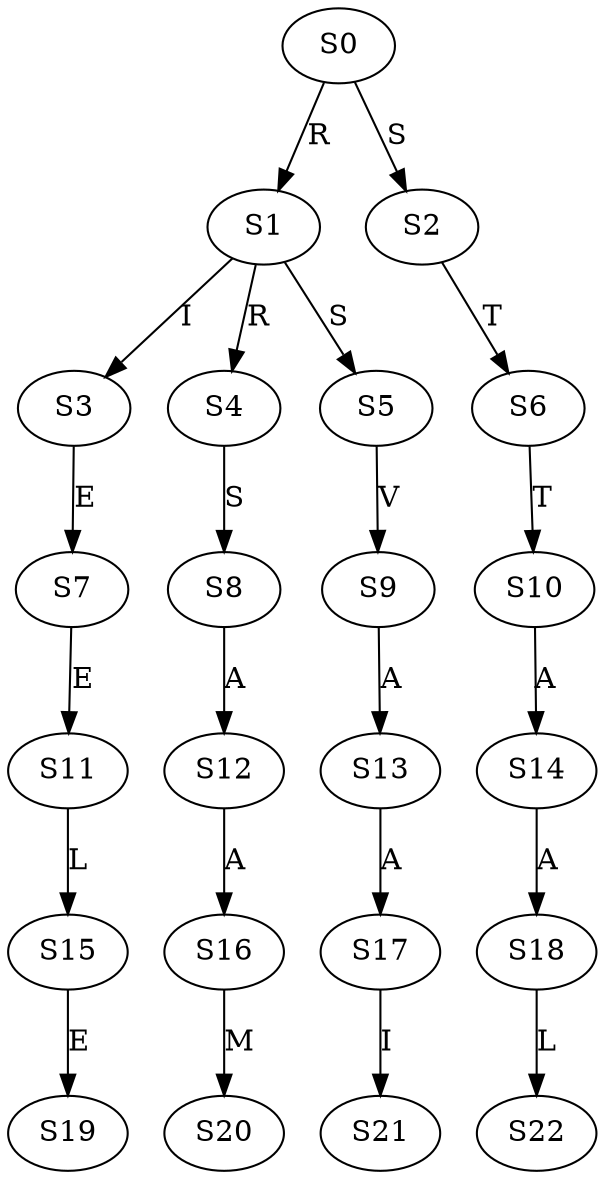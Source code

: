 strict digraph  {
	S0 -> S1 [ label = R ];
	S0 -> S2 [ label = S ];
	S1 -> S3 [ label = I ];
	S1 -> S4 [ label = R ];
	S1 -> S5 [ label = S ];
	S2 -> S6 [ label = T ];
	S3 -> S7 [ label = E ];
	S4 -> S8 [ label = S ];
	S5 -> S9 [ label = V ];
	S6 -> S10 [ label = T ];
	S7 -> S11 [ label = E ];
	S8 -> S12 [ label = A ];
	S9 -> S13 [ label = A ];
	S10 -> S14 [ label = A ];
	S11 -> S15 [ label = L ];
	S12 -> S16 [ label = A ];
	S13 -> S17 [ label = A ];
	S14 -> S18 [ label = A ];
	S15 -> S19 [ label = E ];
	S16 -> S20 [ label = M ];
	S17 -> S21 [ label = I ];
	S18 -> S22 [ label = L ];
}
